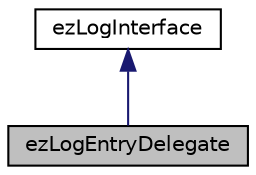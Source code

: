 digraph "ezLogEntryDelegate"
{
 // LATEX_PDF_SIZE
  edge [fontname="Helvetica",fontsize="10",labelfontname="Helvetica",labelfontsize="10"];
  node [fontname="Helvetica",fontsize="10",shape=record];
  Node1 [label="ezLogEntryDelegate",height=0.2,width=0.4,color="black", fillcolor="grey75", style="filled", fontcolor="black",tooltip="A log interface implementation that converts a log event into a ezLogEntry and calls a delegate with ..."];
  Node2 -> Node1 [dir="back",color="midnightblue",fontsize="10",style="solid",fontname="Helvetica"];
  Node2 [label="ezLogInterface",height=0.2,width=0.4,color="black", fillcolor="white", style="filled",URL="$d2/d9e/classez_log_interface.htm",tooltip="Base class for all logging classes."];
}
